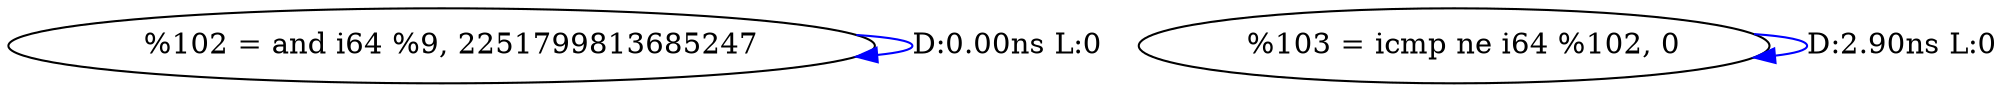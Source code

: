 digraph {
Node0x3ccc510[label="  %102 = and i64 %9, 2251799813685247"];
Node0x3ccc510 -> Node0x3ccc510[label="D:0.00ns L:0",color=blue];
Node0x3ccc5f0[label="  %103 = icmp ne i64 %102, 0"];
Node0x3ccc5f0 -> Node0x3ccc5f0[label="D:2.90ns L:0",color=blue];
}
